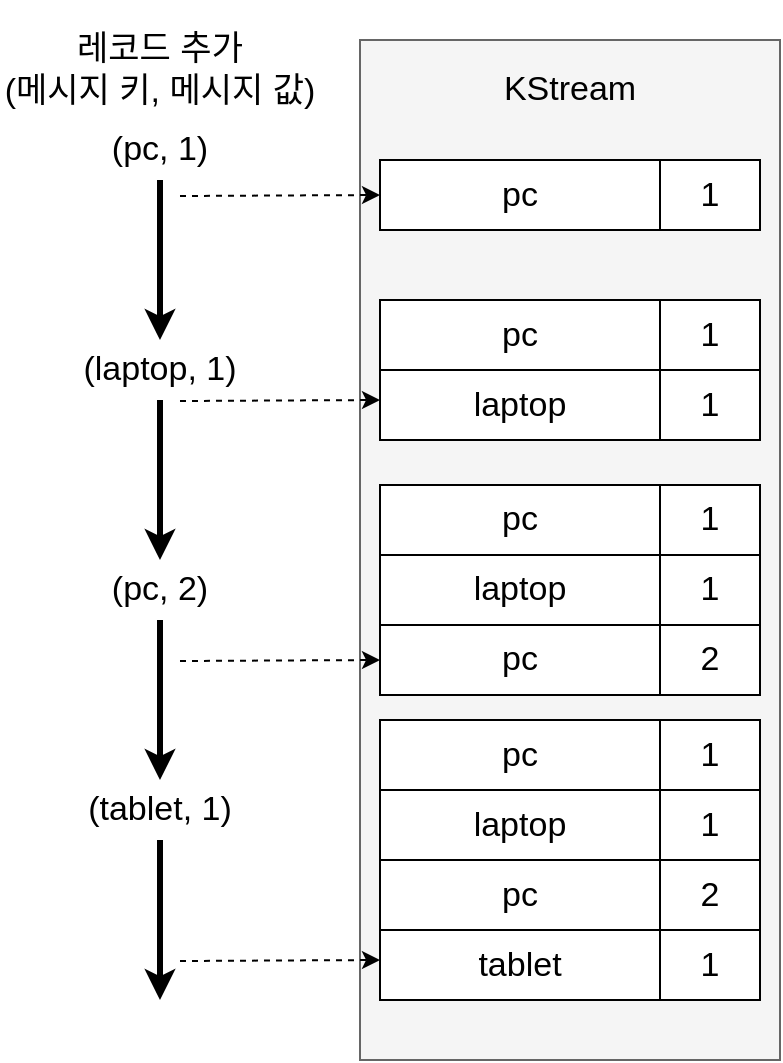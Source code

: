 <mxfile version="20.7.4" type="github"><diagram id="k64NlV6IQ5jXPUIgl1Gz" name="페이지-1"><mxGraphModel dx="538" dy="1011" grid="1" gridSize="10" guides="1" tooltips="1" connect="1" arrows="1" fold="1" page="1" pageScale="1" pageWidth="827" pageHeight="1169" math="0" shadow="0"><root><mxCell id="0"/><mxCell id="1" parent="0"/><mxCell id="qLpFHfdCrEOANrsAyqfD-1" value="" style="endArrow=classic;html=1;rounded=0;strokeWidth=3;" parent="1" edge="1"><mxGeometry width="50" height="50" relative="1" as="geometry"><mxPoint x="160" y="240" as="sourcePoint"/><mxPoint x="160" y="320" as="targetPoint"/></mxGeometry></mxCell><mxCell id="qLpFHfdCrEOANrsAyqfD-2" value="(pc, 1)" style="text;html=1;strokeColor=none;fillColor=none;align=center;verticalAlign=middle;whiteSpace=wrap;rounded=0;fontSize=17;" parent="1" vertex="1"><mxGeometry x="130" y="210" width="60" height="30" as="geometry"/></mxCell><mxCell id="qLpFHfdCrEOANrsAyqfD-3" value="" style="endArrow=classic;html=1;rounded=0;strokeWidth=3;" parent="1" edge="1"><mxGeometry width="50" height="50" relative="1" as="geometry"><mxPoint x="160" y="350" as="sourcePoint"/><mxPoint x="160" y="430" as="targetPoint"/></mxGeometry></mxCell><mxCell id="qLpFHfdCrEOANrsAyqfD-4" value="(laptop, 1)" style="text;html=1;strokeColor=none;fillColor=none;align=center;verticalAlign=middle;whiteSpace=wrap;rounded=0;fontSize=17;" parent="1" vertex="1"><mxGeometry x="80" y="320" width="160" height="30" as="geometry"/></mxCell><mxCell id="qLpFHfdCrEOANrsAyqfD-5" value="" style="endArrow=classic;html=1;rounded=0;strokeWidth=3;" parent="1" edge="1"><mxGeometry width="50" height="50" relative="1" as="geometry"><mxPoint x="160" y="460" as="sourcePoint"/><mxPoint x="160" y="540" as="targetPoint"/></mxGeometry></mxCell><mxCell id="qLpFHfdCrEOANrsAyqfD-6" value="(pc, 2)" style="text;html=1;strokeColor=none;fillColor=none;align=center;verticalAlign=middle;whiteSpace=wrap;rounded=0;fontSize=17;" parent="1" vertex="1"><mxGeometry x="80" y="430" width="160" height="30" as="geometry"/></mxCell><mxCell id="qLpFHfdCrEOANrsAyqfD-7" value="" style="endArrow=classic;html=1;rounded=0;strokeWidth=3;" parent="1" edge="1"><mxGeometry width="50" height="50" relative="1" as="geometry"><mxPoint x="160" y="570" as="sourcePoint"/><mxPoint x="160" y="650" as="targetPoint"/></mxGeometry></mxCell><mxCell id="qLpFHfdCrEOANrsAyqfD-8" value="(tablet, 1)" style="text;html=1;strokeColor=none;fillColor=none;align=center;verticalAlign=middle;whiteSpace=wrap;rounded=0;fontSize=17;" parent="1" vertex="1"><mxGeometry x="80" y="540" width="160" height="30" as="geometry"/></mxCell><mxCell id="qLpFHfdCrEOANrsAyqfD-9" value="레코드 추가&lt;br&gt;(메시지 키, 메시지 값)" style="text;html=1;strokeColor=none;fillColor=none;align=center;verticalAlign=middle;whiteSpace=wrap;rounded=0;fontSize=17;" parent="1" vertex="1"><mxGeometry x="80" y="150" width="160" height="70" as="geometry"/></mxCell><mxCell id="qLpFHfdCrEOANrsAyqfD-10" value="" style="rounded=0;whiteSpace=wrap;html=1;fontSize=17;fillColor=#f5f5f5;fontColor=#333333;strokeColor=#666666;" parent="1" vertex="1"><mxGeometry x="260" y="170" width="210" height="510" as="geometry"/></mxCell><mxCell id="qLpFHfdCrEOANrsAyqfD-11" value="KStream" style="text;html=1;strokeColor=none;fillColor=none;align=center;verticalAlign=middle;whiteSpace=wrap;rounded=0;fontSize=17;" parent="1" vertex="1"><mxGeometry x="335" y="180" width="60" height="30" as="geometry"/></mxCell><mxCell id="qLpFHfdCrEOANrsAyqfD-13" value="" style="shape=table;html=1;whiteSpace=wrap;startSize=0;container=1;collapsible=0;childLayout=tableLayout;fontSize=17;" parent="1" vertex="1"><mxGeometry x="270" y="230" width="190" height="35" as="geometry"/></mxCell><mxCell id="qLpFHfdCrEOANrsAyqfD-14" value="" style="shape=tableRow;horizontal=0;startSize=0;swimlaneHead=0;swimlaneBody=0;top=0;left=0;bottom=0;right=0;collapsible=0;dropTarget=0;fillColor=none;points=[[0,0.5],[1,0.5]];portConstraint=eastwest;fontSize=17;" parent="qLpFHfdCrEOANrsAyqfD-13" vertex="1"><mxGeometry width="190" height="35" as="geometry"/></mxCell><mxCell id="qLpFHfdCrEOANrsAyqfD-15" value="pc" style="shape=partialRectangle;html=1;whiteSpace=wrap;connectable=0;fillColor=none;top=0;left=0;bottom=0;right=0;overflow=hidden;fontSize=17;" parent="qLpFHfdCrEOANrsAyqfD-14" vertex="1"><mxGeometry width="140" height="35" as="geometry"><mxRectangle width="140" height="35" as="alternateBounds"/></mxGeometry></mxCell><mxCell id="qLpFHfdCrEOANrsAyqfD-16" value="1" style="shape=partialRectangle;html=1;whiteSpace=wrap;connectable=0;fillColor=none;top=0;left=0;bottom=0;right=0;overflow=hidden;fontSize=17;" parent="qLpFHfdCrEOANrsAyqfD-14" vertex="1"><mxGeometry x="140" width="50" height="35" as="geometry"><mxRectangle width="50" height="35" as="alternateBounds"/></mxGeometry></mxCell><mxCell id="qLpFHfdCrEOANrsAyqfD-26" value="" style="shape=table;html=1;whiteSpace=wrap;startSize=0;container=1;collapsible=0;childLayout=tableLayout;fontSize=17;" parent="1" vertex="1"><mxGeometry x="270" y="300" width="190" height="70" as="geometry"/></mxCell><mxCell id="qLpFHfdCrEOANrsAyqfD-27" value="" style="shape=tableRow;horizontal=0;startSize=0;swimlaneHead=0;swimlaneBody=0;top=0;left=0;bottom=0;right=0;collapsible=0;dropTarget=0;fillColor=none;points=[[0,0.5],[1,0.5]];portConstraint=eastwest;fontSize=17;" parent="qLpFHfdCrEOANrsAyqfD-26" vertex="1"><mxGeometry width="190" height="35" as="geometry"/></mxCell><mxCell id="qLpFHfdCrEOANrsAyqfD-28" value="pc" style="shape=partialRectangle;html=1;whiteSpace=wrap;connectable=0;fillColor=none;top=0;left=0;bottom=0;right=0;overflow=hidden;fontSize=17;" parent="qLpFHfdCrEOANrsAyqfD-27" vertex="1"><mxGeometry width="140" height="35" as="geometry"><mxRectangle width="140" height="35" as="alternateBounds"/></mxGeometry></mxCell><mxCell id="qLpFHfdCrEOANrsAyqfD-29" value="1" style="shape=partialRectangle;html=1;whiteSpace=wrap;connectable=0;fillColor=none;top=0;left=0;bottom=0;right=0;overflow=hidden;fontSize=17;" parent="qLpFHfdCrEOANrsAyqfD-27" vertex="1"><mxGeometry x="140" width="50" height="35" as="geometry"><mxRectangle width="50" height="35" as="alternateBounds"/></mxGeometry></mxCell><mxCell id="qLpFHfdCrEOANrsAyqfD-30" style="shape=tableRow;horizontal=0;startSize=0;swimlaneHead=0;swimlaneBody=0;top=0;left=0;bottom=0;right=0;collapsible=0;dropTarget=0;fillColor=none;points=[[0,0.5],[1,0.5]];portConstraint=eastwest;fontSize=17;" parent="qLpFHfdCrEOANrsAyqfD-26" vertex="1"><mxGeometry y="35" width="190" height="35" as="geometry"/></mxCell><mxCell id="qLpFHfdCrEOANrsAyqfD-31" value="laptop" style="shape=partialRectangle;html=1;whiteSpace=wrap;connectable=0;fillColor=none;top=0;left=0;bottom=0;right=0;overflow=hidden;fontSize=17;" parent="qLpFHfdCrEOANrsAyqfD-30" vertex="1"><mxGeometry width="140" height="35" as="geometry"><mxRectangle width="140" height="35" as="alternateBounds"/></mxGeometry></mxCell><mxCell id="qLpFHfdCrEOANrsAyqfD-32" value="1" style="shape=partialRectangle;html=1;whiteSpace=wrap;connectable=0;fillColor=none;top=0;left=0;bottom=0;right=0;overflow=hidden;fontSize=17;" parent="qLpFHfdCrEOANrsAyqfD-30" vertex="1"><mxGeometry x="140" width="50" height="35" as="geometry"><mxRectangle width="50" height="35" as="alternateBounds"/></mxGeometry></mxCell><mxCell id="qLpFHfdCrEOANrsAyqfD-33" value="" style="shape=table;html=1;whiteSpace=wrap;startSize=0;container=1;collapsible=0;childLayout=tableLayout;fontSize=17;" parent="1" vertex="1"><mxGeometry x="270" y="392.5" width="190" height="105" as="geometry"/></mxCell><mxCell id="qLpFHfdCrEOANrsAyqfD-34" value="" style="shape=tableRow;horizontal=0;startSize=0;swimlaneHead=0;swimlaneBody=0;top=0;left=0;bottom=0;right=0;collapsible=0;dropTarget=0;fillColor=none;points=[[0,0.5],[1,0.5]];portConstraint=eastwest;fontSize=17;" parent="qLpFHfdCrEOANrsAyqfD-33" vertex="1"><mxGeometry width="190" height="35" as="geometry"/></mxCell><mxCell id="qLpFHfdCrEOANrsAyqfD-35" value="pc" style="shape=partialRectangle;html=1;whiteSpace=wrap;connectable=0;fillColor=none;top=0;left=0;bottom=0;right=0;overflow=hidden;fontSize=17;" parent="qLpFHfdCrEOANrsAyqfD-34" vertex="1"><mxGeometry width="140" height="35" as="geometry"><mxRectangle width="140" height="35" as="alternateBounds"/></mxGeometry></mxCell><mxCell id="qLpFHfdCrEOANrsAyqfD-36" value="1" style="shape=partialRectangle;html=1;whiteSpace=wrap;connectable=0;fillColor=none;top=0;left=0;bottom=0;right=0;overflow=hidden;fontSize=17;" parent="qLpFHfdCrEOANrsAyqfD-34" vertex="1"><mxGeometry x="140" width="50" height="35" as="geometry"><mxRectangle width="50" height="35" as="alternateBounds"/></mxGeometry></mxCell><mxCell id="qLpFHfdCrEOANrsAyqfD-37" style="shape=tableRow;horizontal=0;startSize=0;swimlaneHead=0;swimlaneBody=0;top=0;left=0;bottom=0;right=0;collapsible=0;dropTarget=0;fillColor=none;points=[[0,0.5],[1,0.5]];portConstraint=eastwest;fontSize=17;" parent="qLpFHfdCrEOANrsAyqfD-33" vertex="1"><mxGeometry y="35" width="190" height="35" as="geometry"/></mxCell><mxCell id="qLpFHfdCrEOANrsAyqfD-38" value="laptop" style="shape=partialRectangle;html=1;whiteSpace=wrap;connectable=0;fillColor=none;top=0;left=0;bottom=0;right=0;overflow=hidden;fontSize=17;" parent="qLpFHfdCrEOANrsAyqfD-37" vertex="1"><mxGeometry width="140" height="35" as="geometry"><mxRectangle width="140" height="35" as="alternateBounds"/></mxGeometry></mxCell><mxCell id="qLpFHfdCrEOANrsAyqfD-39" value="1" style="shape=partialRectangle;html=1;whiteSpace=wrap;connectable=0;fillColor=none;top=0;left=0;bottom=0;right=0;overflow=hidden;fontSize=17;" parent="qLpFHfdCrEOANrsAyqfD-37" vertex="1"><mxGeometry x="140" width="50" height="35" as="geometry"><mxRectangle width="50" height="35" as="alternateBounds"/></mxGeometry></mxCell><mxCell id="qLpFHfdCrEOANrsAyqfD-40" style="shape=tableRow;horizontal=0;startSize=0;swimlaneHead=0;swimlaneBody=0;top=0;left=0;bottom=0;right=0;collapsible=0;dropTarget=0;fillColor=none;points=[[0,0.5],[1,0.5]];portConstraint=eastwest;fontSize=17;" parent="qLpFHfdCrEOANrsAyqfD-33" vertex="1"><mxGeometry y="70" width="190" height="35" as="geometry"/></mxCell><mxCell id="qLpFHfdCrEOANrsAyqfD-41" value="pc" style="shape=partialRectangle;html=1;whiteSpace=wrap;connectable=0;fillColor=none;top=0;left=0;bottom=0;right=0;overflow=hidden;fontSize=17;" parent="qLpFHfdCrEOANrsAyqfD-40" vertex="1"><mxGeometry width="140" height="35" as="geometry"><mxRectangle width="140" height="35" as="alternateBounds"/></mxGeometry></mxCell><mxCell id="qLpFHfdCrEOANrsAyqfD-42" value="2" style="shape=partialRectangle;html=1;whiteSpace=wrap;connectable=0;fillColor=none;top=0;left=0;bottom=0;right=0;overflow=hidden;fontSize=17;" parent="qLpFHfdCrEOANrsAyqfD-40" vertex="1"><mxGeometry x="140" width="50" height="35" as="geometry"><mxRectangle width="50" height="35" as="alternateBounds"/></mxGeometry></mxCell><mxCell id="qLpFHfdCrEOANrsAyqfD-43" value="" style="shape=table;html=1;whiteSpace=wrap;startSize=0;container=1;collapsible=0;childLayout=tableLayout;fontSize=17;" parent="1" vertex="1"><mxGeometry x="270" y="510" width="190" height="140" as="geometry"/></mxCell><mxCell id="qLpFHfdCrEOANrsAyqfD-44" value="" style="shape=tableRow;horizontal=0;startSize=0;swimlaneHead=0;swimlaneBody=0;top=0;left=0;bottom=0;right=0;collapsible=0;dropTarget=0;fillColor=none;points=[[0,0.5],[1,0.5]];portConstraint=eastwest;fontSize=17;" parent="qLpFHfdCrEOANrsAyqfD-43" vertex="1"><mxGeometry width="190" height="35" as="geometry"/></mxCell><mxCell id="qLpFHfdCrEOANrsAyqfD-45" value="pc" style="shape=partialRectangle;html=1;whiteSpace=wrap;connectable=0;fillColor=none;top=0;left=0;bottom=0;right=0;overflow=hidden;fontSize=17;" parent="qLpFHfdCrEOANrsAyqfD-44" vertex="1"><mxGeometry width="140" height="35" as="geometry"><mxRectangle width="140" height="35" as="alternateBounds"/></mxGeometry></mxCell><mxCell id="qLpFHfdCrEOANrsAyqfD-46" value="1" style="shape=partialRectangle;html=1;whiteSpace=wrap;connectable=0;fillColor=none;top=0;left=0;bottom=0;right=0;overflow=hidden;fontSize=17;" parent="qLpFHfdCrEOANrsAyqfD-44" vertex="1"><mxGeometry x="140" width="50" height="35" as="geometry"><mxRectangle width="50" height="35" as="alternateBounds"/></mxGeometry></mxCell><mxCell id="qLpFHfdCrEOANrsAyqfD-47" style="shape=tableRow;horizontal=0;startSize=0;swimlaneHead=0;swimlaneBody=0;top=0;left=0;bottom=0;right=0;collapsible=0;dropTarget=0;fillColor=none;points=[[0,0.5],[1,0.5]];portConstraint=eastwest;fontSize=17;" parent="qLpFHfdCrEOANrsAyqfD-43" vertex="1"><mxGeometry y="35" width="190" height="35" as="geometry"/></mxCell><mxCell id="qLpFHfdCrEOANrsAyqfD-48" value="laptop" style="shape=partialRectangle;html=1;whiteSpace=wrap;connectable=0;fillColor=none;top=0;left=0;bottom=0;right=0;overflow=hidden;fontSize=17;" parent="qLpFHfdCrEOANrsAyqfD-47" vertex="1"><mxGeometry width="140" height="35" as="geometry"><mxRectangle width="140" height="35" as="alternateBounds"/></mxGeometry></mxCell><mxCell id="qLpFHfdCrEOANrsAyqfD-49" value="1" style="shape=partialRectangle;html=1;whiteSpace=wrap;connectable=0;fillColor=none;top=0;left=0;bottom=0;right=0;overflow=hidden;fontSize=17;" parent="qLpFHfdCrEOANrsAyqfD-47" vertex="1"><mxGeometry x="140" width="50" height="35" as="geometry"><mxRectangle width="50" height="35" as="alternateBounds"/></mxGeometry></mxCell><mxCell id="qLpFHfdCrEOANrsAyqfD-50" style="shape=tableRow;horizontal=0;startSize=0;swimlaneHead=0;swimlaneBody=0;top=0;left=0;bottom=0;right=0;collapsible=0;dropTarget=0;fillColor=none;points=[[0,0.5],[1,0.5]];portConstraint=eastwest;fontSize=17;" parent="qLpFHfdCrEOANrsAyqfD-43" vertex="1"><mxGeometry y="70" width="190" height="35" as="geometry"/></mxCell><mxCell id="qLpFHfdCrEOANrsAyqfD-51" value="pc" style="shape=partialRectangle;html=1;whiteSpace=wrap;connectable=0;fillColor=none;top=0;left=0;bottom=0;right=0;overflow=hidden;fontSize=17;" parent="qLpFHfdCrEOANrsAyqfD-50" vertex="1"><mxGeometry width="140" height="35" as="geometry"><mxRectangle width="140" height="35" as="alternateBounds"/></mxGeometry></mxCell><mxCell id="qLpFHfdCrEOANrsAyqfD-52" value="2" style="shape=partialRectangle;html=1;whiteSpace=wrap;connectable=0;fillColor=none;top=0;left=0;bottom=0;right=0;overflow=hidden;fontSize=17;" parent="qLpFHfdCrEOANrsAyqfD-50" vertex="1"><mxGeometry x="140" width="50" height="35" as="geometry"><mxRectangle width="50" height="35" as="alternateBounds"/></mxGeometry></mxCell><mxCell id="qLpFHfdCrEOANrsAyqfD-53" style="shape=tableRow;horizontal=0;startSize=0;swimlaneHead=0;swimlaneBody=0;top=0;left=0;bottom=0;right=0;collapsible=0;dropTarget=0;fillColor=none;points=[[0,0.5],[1,0.5]];portConstraint=eastwest;fontSize=17;" parent="qLpFHfdCrEOANrsAyqfD-43" vertex="1"><mxGeometry y="105" width="190" height="35" as="geometry"/></mxCell><mxCell id="qLpFHfdCrEOANrsAyqfD-54" value="tablet" style="shape=partialRectangle;html=1;whiteSpace=wrap;connectable=0;fillColor=none;top=0;left=0;bottom=0;right=0;overflow=hidden;fontSize=17;" parent="qLpFHfdCrEOANrsAyqfD-53" vertex="1"><mxGeometry width="140" height="35" as="geometry"><mxRectangle width="140" height="35" as="alternateBounds"/></mxGeometry></mxCell><mxCell id="qLpFHfdCrEOANrsAyqfD-55" value="1" style="shape=partialRectangle;html=1;whiteSpace=wrap;connectable=0;fillColor=none;top=0;left=0;bottom=0;right=0;overflow=hidden;fontSize=17;" parent="qLpFHfdCrEOANrsAyqfD-53" vertex="1"><mxGeometry x="140" width="50" height="35" as="geometry"><mxRectangle width="50" height="35" as="alternateBounds"/></mxGeometry></mxCell><mxCell id="qLpFHfdCrEOANrsAyqfD-56" value="" style="endArrow=classic;html=1;rounded=0;strokeWidth=1;fontSize=17;dashed=1;entryX=0;entryY=0.5;entryDx=0;entryDy=0;" parent="1" target="qLpFHfdCrEOANrsAyqfD-14" edge="1"><mxGeometry width="50" height="50" relative="1" as="geometry"><mxPoint x="170" y="248" as="sourcePoint"/><mxPoint x="250" y="250" as="targetPoint"/></mxGeometry></mxCell><mxCell id="qLpFHfdCrEOANrsAyqfD-57" value="" style="endArrow=classic;html=1;rounded=0;strokeWidth=1;fontSize=17;dashed=1;entryX=0;entryY=0.5;entryDx=0;entryDy=0;" parent="1" edge="1"><mxGeometry width="50" height="50" relative="1" as="geometry"><mxPoint x="170" y="350.5" as="sourcePoint"/><mxPoint x="270" y="350" as="targetPoint"/></mxGeometry></mxCell><mxCell id="qLpFHfdCrEOANrsAyqfD-58" value="" style="endArrow=classic;html=1;rounded=0;strokeWidth=1;fontSize=17;dashed=1;entryX=0;entryY=0.5;entryDx=0;entryDy=0;" parent="1" edge="1"><mxGeometry width="50" height="50" relative="1" as="geometry"><mxPoint x="170" y="480.5" as="sourcePoint"/><mxPoint x="270" y="480" as="targetPoint"/></mxGeometry></mxCell><mxCell id="qLpFHfdCrEOANrsAyqfD-59" value="" style="endArrow=classic;html=1;rounded=0;strokeWidth=1;fontSize=17;dashed=1;entryX=0;entryY=0.5;entryDx=0;entryDy=0;" parent="1" edge="1"><mxGeometry width="50" height="50" relative="1" as="geometry"><mxPoint x="170" y="630.5" as="sourcePoint"/><mxPoint x="270" y="630" as="targetPoint"/></mxGeometry></mxCell></root></mxGraphModel></diagram></mxfile>